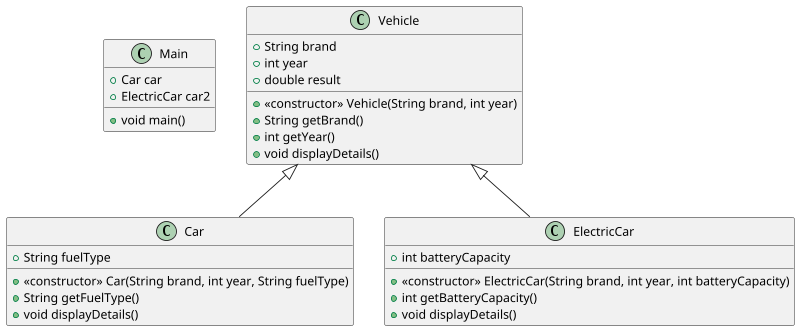@startuml task1
scale 800 width
class Main {
    +Car car
    +ElectricCar car2
    +void main()
}
class Vehicle{
    +String brand
    +int year
    +double result
    +<<constructor>> Vehicle(String brand, int year)
    +String getBrand()
    +int getYear()
    +void displayDetails()
}
class Car {
    +String fuelType
    +<<constructor>> Car(String brand, int year, String fuelType)
    +String getFuelType()
    +void displayDetails()
}
class ElectricCar{
    +int batteryCapacity
    +<<constructor>> ElectricCar(String brand, int year, int batteryCapacity)
    +int getBatteryCapacity()
    +void displayDetails()
}

Vehicle <|-- Car
Vehicle <|-- ElectricCar
@enduml